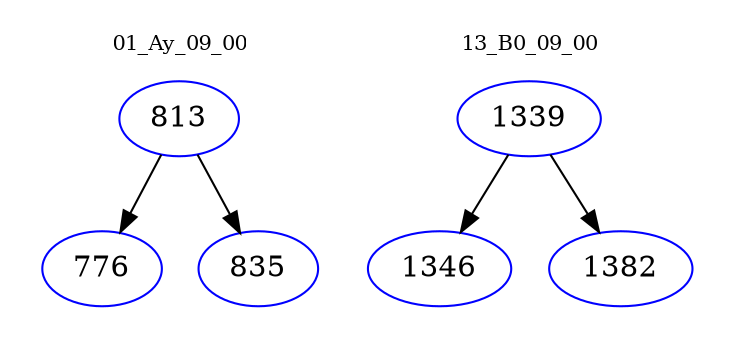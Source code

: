digraph{
subgraph cluster_0 {
color = white
label = "01_Ay_09_00";
fontsize=10;
T0_813 [label="813", color="blue"]
T0_813 -> T0_776 [color="black"]
T0_776 [label="776", color="blue"]
T0_813 -> T0_835 [color="black"]
T0_835 [label="835", color="blue"]
}
subgraph cluster_1 {
color = white
label = "13_B0_09_00";
fontsize=10;
T1_1339 [label="1339", color="blue"]
T1_1339 -> T1_1346 [color="black"]
T1_1346 [label="1346", color="blue"]
T1_1339 -> T1_1382 [color="black"]
T1_1382 [label="1382", color="blue"]
}
}
